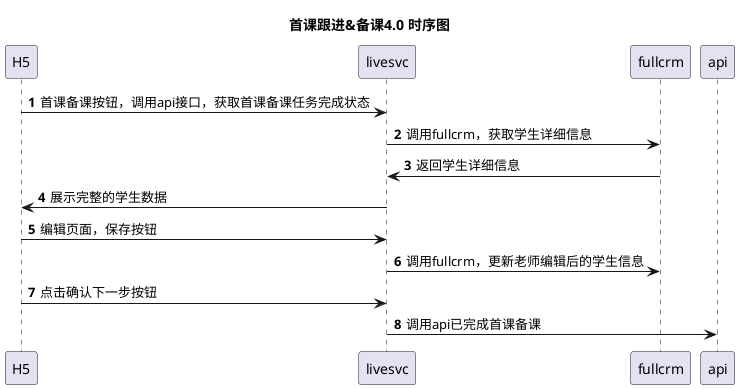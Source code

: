 @startuml
autonumber
title 首课跟进&备课4.0 时序图
H5 -> livesvc: 首课备课按钮，调用api接口，获取首课备课任务完成状态
livesvc -> fullcrm: 调用fullcrm，获取学生详细信息
fullcrm -> livesvc: 返回学生详细信息
livesvc -> H5: 展示完整的学生数据
H5 -> livesvc: 编辑页面，保存按钮
livesvc -> fullcrm: 调用fullcrm，更新老师编辑后的学生信息
H5 -> livesvc: 点击确认下一步按钮
livesvc -> api: 调用api已完成首课备课
@enduml